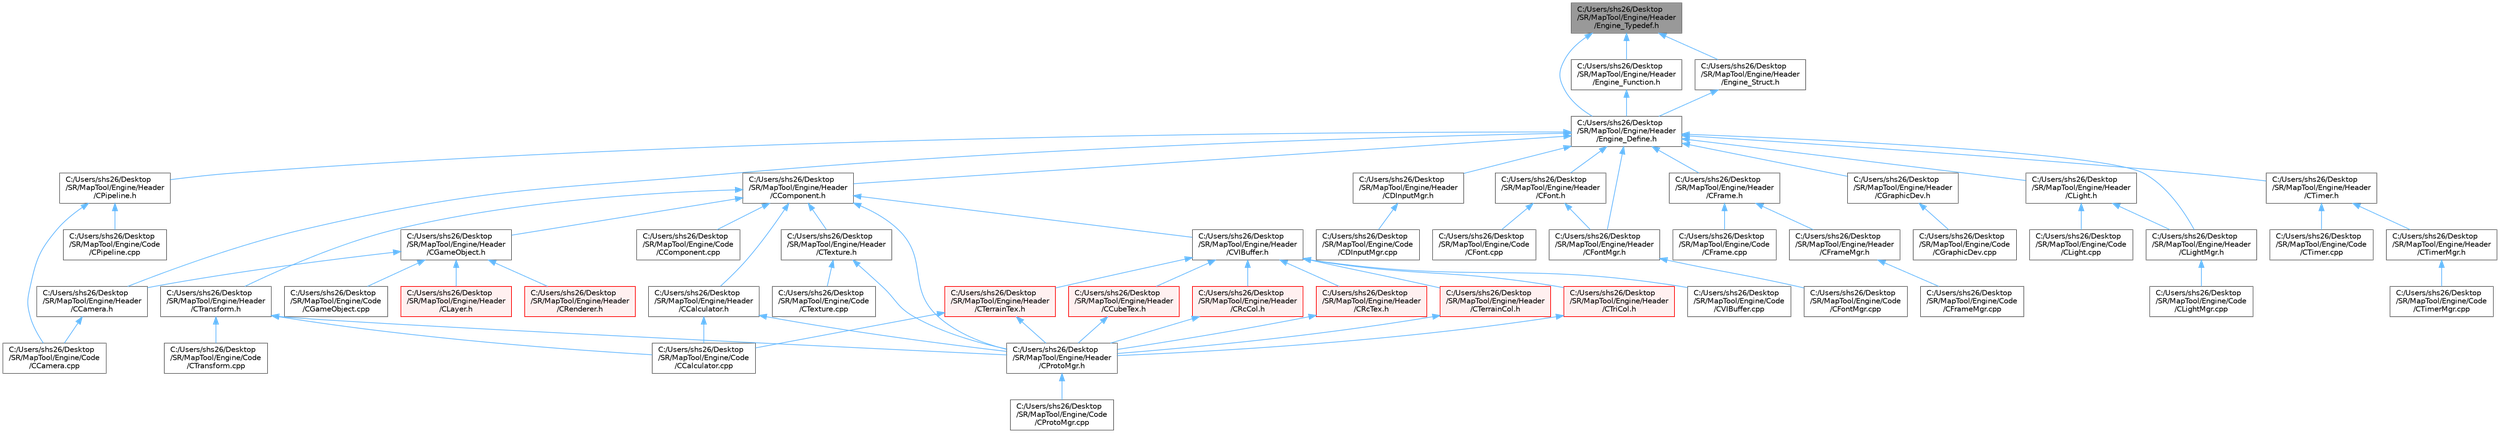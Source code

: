 digraph "C:/Users/shs26/Desktop/SR/MapTool/Engine/Header/Engine_Typedef.h"
{
 // LATEX_PDF_SIZE
  bgcolor="transparent";
  edge [fontname=Helvetica,fontsize=10,labelfontname=Helvetica,labelfontsize=10];
  node [fontname=Helvetica,fontsize=10,shape=box,height=0.2,width=0.4];
  Node1 [id="Node000001",label="C:/Users/shs26/Desktop\l/SR/MapTool/Engine/Header\l/Engine_Typedef.h",height=0.2,width=0.4,color="gray40", fillcolor="grey60", style="filled", fontcolor="black",tooltip=" "];
  Node1 -> Node2 [id="edge1_Node000001_Node000002",dir="back",color="steelblue1",style="solid",tooltip=" "];
  Node2 [id="Node000002",label="C:/Users/shs26/Desktop\l/SR/MapTool/Engine/Header\l/Engine_Define.h",height=0.2,width=0.4,color="grey40", fillcolor="white", style="filled",URL="$_engine___define_8h.html",tooltip=" "];
  Node2 -> Node3 [id="edge2_Node000002_Node000003",dir="back",color="steelblue1",style="solid",tooltip=" "];
  Node3 [id="Node000003",label="C:/Users/shs26/Desktop\l/SR/MapTool/Engine/Header\l/CCamera.h",height=0.2,width=0.4,color="grey40", fillcolor="white", style="filled",URL="$_c_camera_8h.html",tooltip=" "];
  Node3 -> Node4 [id="edge3_Node000003_Node000004",dir="back",color="steelblue1",style="solid",tooltip=" "];
  Node4 [id="Node000004",label="C:/Users/shs26/Desktop\l/SR/MapTool/Engine/Code\l/CCamera.cpp",height=0.2,width=0.4,color="grey40", fillcolor="white", style="filled",URL="$_c_camera_8cpp.html",tooltip=" "];
  Node2 -> Node5 [id="edge4_Node000002_Node000005",dir="back",color="steelblue1",style="solid",tooltip=" "];
  Node5 [id="Node000005",label="C:/Users/shs26/Desktop\l/SR/MapTool/Engine/Header\l/CComponent.h",height=0.2,width=0.4,color="grey40", fillcolor="white", style="filled",URL="$_c_component_8h.html",tooltip=" "];
  Node5 -> Node6 [id="edge5_Node000005_Node000006",dir="back",color="steelblue1",style="solid",tooltip=" "];
  Node6 [id="Node000006",label="C:/Users/shs26/Desktop\l/SR/MapTool/Engine/Code\l/CComponent.cpp",height=0.2,width=0.4,color="grey40", fillcolor="white", style="filled",URL="$_c_component_8cpp.html",tooltip=" "];
  Node5 -> Node7 [id="edge6_Node000005_Node000007",dir="back",color="steelblue1",style="solid",tooltip=" "];
  Node7 [id="Node000007",label="C:/Users/shs26/Desktop\l/SR/MapTool/Engine/Header\l/CCalculator.h",height=0.2,width=0.4,color="grey40", fillcolor="white", style="filled",URL="$_c_calculator_8h.html",tooltip=" "];
  Node7 -> Node8 [id="edge7_Node000007_Node000008",dir="back",color="steelblue1",style="solid",tooltip=" "];
  Node8 [id="Node000008",label="C:/Users/shs26/Desktop\l/SR/MapTool/Engine/Code\l/CCalculator.cpp",height=0.2,width=0.4,color="grey40", fillcolor="white", style="filled",URL="$_c_calculator_8cpp.html",tooltip=" "];
  Node7 -> Node9 [id="edge8_Node000007_Node000009",dir="back",color="steelblue1",style="solid",tooltip=" "];
  Node9 [id="Node000009",label="C:/Users/shs26/Desktop\l/SR/MapTool/Engine/Header\l/CProtoMgr.h",height=0.2,width=0.4,color="grey40", fillcolor="white", style="filled",URL="$_c_proto_mgr_8h.html",tooltip=" "];
  Node9 -> Node10 [id="edge9_Node000009_Node000010",dir="back",color="steelblue1",style="solid",tooltip=" "];
  Node10 [id="Node000010",label="C:/Users/shs26/Desktop\l/SR/MapTool/Engine/Code\l/CProtoMgr.cpp",height=0.2,width=0.4,color="grey40", fillcolor="white", style="filled",URL="$_c_proto_mgr_8cpp.html",tooltip=" "];
  Node5 -> Node11 [id="edge10_Node000005_Node000011",dir="back",color="steelblue1",style="solid",tooltip=" "];
  Node11 [id="Node000011",label="C:/Users/shs26/Desktop\l/SR/MapTool/Engine/Header\l/CGameObject.h",height=0.2,width=0.4,color="grey40", fillcolor="white", style="filled",URL="$_c_game_object_8h.html",tooltip=" "];
  Node11 -> Node12 [id="edge11_Node000011_Node000012",dir="back",color="steelblue1",style="solid",tooltip=" "];
  Node12 [id="Node000012",label="C:/Users/shs26/Desktop\l/SR/MapTool/Engine/Code\l/CGameObject.cpp",height=0.2,width=0.4,color="grey40", fillcolor="white", style="filled",URL="$_c_game_object_8cpp.html",tooltip=" "];
  Node11 -> Node3 [id="edge12_Node000011_Node000003",dir="back",color="steelblue1",style="solid",tooltip=" "];
  Node11 -> Node13 [id="edge13_Node000011_Node000013",dir="back",color="steelblue1",style="solid",tooltip=" "];
  Node13 [id="Node000013",label="C:/Users/shs26/Desktop\l/SR/MapTool/Engine/Header\l/CLayer.h",height=0.2,width=0.4,color="red", fillcolor="#FFF0F0", style="filled",URL="$_c_layer_8h.html",tooltip=" "];
  Node11 -> Node19 [id="edge14_Node000011_Node000019",dir="back",color="steelblue1",style="solid",tooltip=" "];
  Node19 [id="Node000019",label="C:/Users/shs26/Desktop\l/SR/MapTool/Engine/Header\l/CRenderer.h",height=0.2,width=0.4,color="red", fillcolor="#FFF0F0", style="filled",URL="$_c_renderer_8h.html",tooltip=" "];
  Node5 -> Node9 [id="edge15_Node000005_Node000009",dir="back",color="steelblue1",style="solid",tooltip=" "];
  Node5 -> Node21 [id="edge16_Node000005_Node000021",dir="back",color="steelblue1",style="solid",tooltip=" "];
  Node21 [id="Node000021",label="C:/Users/shs26/Desktop\l/SR/MapTool/Engine/Header\l/CTexture.h",height=0.2,width=0.4,color="grey40", fillcolor="white", style="filled",URL="$_c_texture_8h.html",tooltip=" "];
  Node21 -> Node22 [id="edge17_Node000021_Node000022",dir="back",color="steelblue1",style="solid",tooltip=" "];
  Node22 [id="Node000022",label="C:/Users/shs26/Desktop\l/SR/MapTool/Engine/Code\l/CTexture.cpp",height=0.2,width=0.4,color="grey40", fillcolor="white", style="filled",URL="$_c_texture_8cpp.html",tooltip=" "];
  Node21 -> Node9 [id="edge18_Node000021_Node000009",dir="back",color="steelblue1",style="solid",tooltip=" "];
  Node5 -> Node23 [id="edge19_Node000005_Node000023",dir="back",color="steelblue1",style="solid",tooltip=" "];
  Node23 [id="Node000023",label="C:/Users/shs26/Desktop\l/SR/MapTool/Engine/Header\l/CTransform.h",height=0.2,width=0.4,color="grey40", fillcolor="white", style="filled",URL="$_c_transform_8h.html",tooltip=" "];
  Node23 -> Node8 [id="edge20_Node000023_Node000008",dir="back",color="steelblue1",style="solid",tooltip=" "];
  Node23 -> Node24 [id="edge21_Node000023_Node000024",dir="back",color="steelblue1",style="solid",tooltip=" "];
  Node24 [id="Node000024",label="C:/Users/shs26/Desktop\l/SR/MapTool/Engine/Code\l/CTransform.cpp",height=0.2,width=0.4,color="grey40", fillcolor="white", style="filled",URL="$_c_transform_8cpp.html",tooltip=" "];
  Node23 -> Node9 [id="edge22_Node000023_Node000009",dir="back",color="steelblue1",style="solid",tooltip=" "];
  Node5 -> Node25 [id="edge23_Node000005_Node000025",dir="back",color="steelblue1",style="solid",tooltip=" "];
  Node25 [id="Node000025",label="C:/Users/shs26/Desktop\l/SR/MapTool/Engine/Header\l/CVIBuffer.h",height=0.2,width=0.4,color="grey40", fillcolor="white", style="filled",URL="$_c_v_i_buffer_8h.html",tooltip=" "];
  Node25 -> Node26 [id="edge24_Node000025_Node000026",dir="back",color="steelblue1",style="solid",tooltip=" "];
  Node26 [id="Node000026",label="C:/Users/shs26/Desktop\l/SR/MapTool/Engine/Code\l/CVIBuffer.cpp",height=0.2,width=0.4,color="grey40", fillcolor="white", style="filled",URL="$_c_v_i_buffer_8cpp.html",tooltip=" "];
  Node25 -> Node27 [id="edge25_Node000025_Node000027",dir="back",color="steelblue1",style="solid",tooltip=" "];
  Node27 [id="Node000027",label="C:/Users/shs26/Desktop\l/SR/MapTool/Engine/Header\l/CCubeTex.h",height=0.2,width=0.4,color="red", fillcolor="#FFF0F0", style="filled",URL="$_c_cube_tex_8h.html",tooltip=" "];
  Node27 -> Node9 [id="edge26_Node000027_Node000009",dir="back",color="steelblue1",style="solid",tooltip=" "];
  Node25 -> Node29 [id="edge27_Node000025_Node000029",dir="back",color="steelblue1",style="solid",tooltip=" "];
  Node29 [id="Node000029",label="C:/Users/shs26/Desktop\l/SR/MapTool/Engine/Header\l/CRcCol.h",height=0.2,width=0.4,color="red", fillcolor="#FFF0F0", style="filled",URL="$_c_rc_col_8h.html",tooltip=" "];
  Node29 -> Node9 [id="edge28_Node000029_Node000009",dir="back",color="steelblue1",style="solid",tooltip=" "];
  Node25 -> Node31 [id="edge29_Node000025_Node000031",dir="back",color="steelblue1",style="solid",tooltip=" "];
  Node31 [id="Node000031",label="C:/Users/shs26/Desktop\l/SR/MapTool/Engine/Header\l/CRcTex.h",height=0.2,width=0.4,color="red", fillcolor="#FFF0F0", style="filled",URL="$_c_rc_tex_8h.html",tooltip=" "];
  Node31 -> Node9 [id="edge30_Node000031_Node000009",dir="back",color="steelblue1",style="solid",tooltip=" "];
  Node25 -> Node33 [id="edge31_Node000025_Node000033",dir="back",color="steelblue1",style="solid",tooltip=" "];
  Node33 [id="Node000033",label="C:/Users/shs26/Desktop\l/SR/MapTool/Engine/Header\l/CTerrainCol.h",height=0.2,width=0.4,color="red", fillcolor="#FFF0F0", style="filled",URL="$_c_terrain_col_8h.html",tooltip=" "];
  Node33 -> Node9 [id="edge32_Node000033_Node000009",dir="back",color="steelblue1",style="solid",tooltip=" "];
  Node25 -> Node35 [id="edge33_Node000025_Node000035",dir="back",color="steelblue1",style="solid",tooltip=" "];
  Node35 [id="Node000035",label="C:/Users/shs26/Desktop\l/SR/MapTool/Engine/Header\l/CTerrainTex.h",height=0.2,width=0.4,color="red", fillcolor="#FFF0F0", style="filled",URL="$_c_terrain_tex_8h.html",tooltip=" "];
  Node35 -> Node8 [id="edge34_Node000035_Node000008",dir="back",color="steelblue1",style="solid",tooltip=" "];
  Node35 -> Node9 [id="edge35_Node000035_Node000009",dir="back",color="steelblue1",style="solid",tooltip=" "];
  Node25 -> Node37 [id="edge36_Node000025_Node000037",dir="back",color="steelblue1",style="solid",tooltip=" "];
  Node37 [id="Node000037",label="C:/Users/shs26/Desktop\l/SR/MapTool/Engine/Header\l/CTriCol.h",height=0.2,width=0.4,color="red", fillcolor="#FFF0F0", style="filled",URL="$_c_tri_col_8h.html",tooltip=" "];
  Node37 -> Node9 [id="edge37_Node000037_Node000009",dir="back",color="steelblue1",style="solid",tooltip=" "];
  Node2 -> Node39 [id="edge38_Node000002_Node000039",dir="back",color="steelblue1",style="solid",tooltip=" "];
  Node39 [id="Node000039",label="C:/Users/shs26/Desktop\l/SR/MapTool/Engine/Header\l/CDInputMgr.h",height=0.2,width=0.4,color="grey40", fillcolor="white", style="filled",URL="$_c_d_input_mgr_8h.html",tooltip=" "];
  Node39 -> Node40 [id="edge39_Node000039_Node000040",dir="back",color="steelblue1",style="solid",tooltip=" "];
  Node40 [id="Node000040",label="C:/Users/shs26/Desktop\l/SR/MapTool/Engine/Code\l/CDInputMgr.cpp",height=0.2,width=0.4,color="grey40", fillcolor="white", style="filled",URL="$_c_d_input_mgr_8cpp.html",tooltip=" "];
  Node2 -> Node41 [id="edge40_Node000002_Node000041",dir="back",color="steelblue1",style="solid",tooltip=" "];
  Node41 [id="Node000041",label="C:/Users/shs26/Desktop\l/SR/MapTool/Engine/Header\l/CFont.h",height=0.2,width=0.4,color="grey40", fillcolor="white", style="filled",URL="$_c_font_8h.html",tooltip=" "];
  Node41 -> Node42 [id="edge41_Node000041_Node000042",dir="back",color="steelblue1",style="solid",tooltip=" "];
  Node42 [id="Node000042",label="C:/Users/shs26/Desktop\l/SR/MapTool/Engine/Code\l/CFont.cpp",height=0.2,width=0.4,color="grey40", fillcolor="white", style="filled",URL="$_c_font_8cpp.html",tooltip=" "];
  Node41 -> Node43 [id="edge42_Node000041_Node000043",dir="back",color="steelblue1",style="solid",tooltip=" "];
  Node43 [id="Node000043",label="C:/Users/shs26/Desktop\l/SR/MapTool/Engine/Header\l/CFontMgr.h",height=0.2,width=0.4,color="grey40", fillcolor="white", style="filled",URL="$_c_font_mgr_8h.html",tooltip=" "];
  Node43 -> Node44 [id="edge43_Node000043_Node000044",dir="back",color="steelblue1",style="solid",tooltip=" "];
  Node44 [id="Node000044",label="C:/Users/shs26/Desktop\l/SR/MapTool/Engine/Code\l/CFontMgr.cpp",height=0.2,width=0.4,color="grey40", fillcolor="white", style="filled",URL="$_c_font_mgr_8cpp.html",tooltip=" "];
  Node2 -> Node43 [id="edge44_Node000002_Node000043",dir="back",color="steelblue1",style="solid",tooltip=" "];
  Node2 -> Node45 [id="edge45_Node000002_Node000045",dir="back",color="steelblue1",style="solid",tooltip=" "];
  Node45 [id="Node000045",label="C:/Users/shs26/Desktop\l/SR/MapTool/Engine/Header\l/CFrame.h",height=0.2,width=0.4,color="grey40", fillcolor="white", style="filled",URL="$_c_frame_8h.html",tooltip=" "];
  Node45 -> Node46 [id="edge46_Node000045_Node000046",dir="back",color="steelblue1",style="solid",tooltip=" "];
  Node46 [id="Node000046",label="C:/Users/shs26/Desktop\l/SR/MapTool/Engine/Code\l/CFrame.cpp",height=0.2,width=0.4,color="grey40", fillcolor="white", style="filled",URL="$_c_frame_8cpp.html",tooltip=" "];
  Node45 -> Node47 [id="edge47_Node000045_Node000047",dir="back",color="steelblue1",style="solid",tooltip=" "];
  Node47 [id="Node000047",label="C:/Users/shs26/Desktop\l/SR/MapTool/Engine/Header\l/CFrameMgr.h",height=0.2,width=0.4,color="grey40", fillcolor="white", style="filled",URL="$_c_frame_mgr_8h.html",tooltip=" "];
  Node47 -> Node48 [id="edge48_Node000047_Node000048",dir="back",color="steelblue1",style="solid",tooltip=" "];
  Node48 [id="Node000048",label="C:/Users/shs26/Desktop\l/SR/MapTool/Engine/Code\l/CFrameMgr.cpp",height=0.2,width=0.4,color="grey40", fillcolor="white", style="filled",URL="$_c_frame_mgr_8cpp.html",tooltip=" "];
  Node2 -> Node49 [id="edge49_Node000002_Node000049",dir="back",color="steelblue1",style="solid",tooltip=" "];
  Node49 [id="Node000049",label="C:/Users/shs26/Desktop\l/SR/MapTool/Engine/Header\l/CGraphicDev.h",height=0.2,width=0.4,color="grey40", fillcolor="white", style="filled",URL="$_c_graphic_dev_8h.html",tooltip=" "];
  Node49 -> Node50 [id="edge50_Node000049_Node000050",dir="back",color="steelblue1",style="solid",tooltip=" "];
  Node50 [id="Node000050",label="C:/Users/shs26/Desktop\l/SR/MapTool/Engine/Code\l/CGraphicDev.cpp",height=0.2,width=0.4,color="grey40", fillcolor="white", style="filled",URL="$_c_graphic_dev_8cpp.html",tooltip=" "];
  Node2 -> Node51 [id="edge51_Node000002_Node000051",dir="back",color="steelblue1",style="solid",tooltip=" "];
  Node51 [id="Node000051",label="C:/Users/shs26/Desktop\l/SR/MapTool/Engine/Header\l/CLight.h",height=0.2,width=0.4,color="grey40", fillcolor="white", style="filled",URL="$_c_light_8h.html",tooltip=" "];
  Node51 -> Node52 [id="edge52_Node000051_Node000052",dir="back",color="steelblue1",style="solid",tooltip=" "];
  Node52 [id="Node000052",label="C:/Users/shs26/Desktop\l/SR/MapTool/Engine/Code\l/CLight.cpp",height=0.2,width=0.4,color="grey40", fillcolor="white", style="filled",URL="$_c_light_8cpp.html",tooltip=" "];
  Node51 -> Node53 [id="edge53_Node000051_Node000053",dir="back",color="steelblue1",style="solid",tooltip=" "];
  Node53 [id="Node000053",label="C:/Users/shs26/Desktop\l/SR/MapTool/Engine/Header\l/CLightMgr.h",height=0.2,width=0.4,color="grey40", fillcolor="white", style="filled",URL="$_c_light_mgr_8h.html",tooltip=" "];
  Node53 -> Node54 [id="edge54_Node000053_Node000054",dir="back",color="steelblue1",style="solid",tooltip=" "];
  Node54 [id="Node000054",label="C:/Users/shs26/Desktop\l/SR/MapTool/Engine/Code\l/CLightMgr.cpp",height=0.2,width=0.4,color="grey40", fillcolor="white", style="filled",URL="$_c_light_mgr_8cpp.html",tooltip=" "];
  Node2 -> Node53 [id="edge55_Node000002_Node000053",dir="back",color="steelblue1",style="solid",tooltip=" "];
  Node2 -> Node55 [id="edge56_Node000002_Node000055",dir="back",color="steelblue1",style="solid",tooltip=" "];
  Node55 [id="Node000055",label="C:/Users/shs26/Desktop\l/SR/MapTool/Engine/Header\l/CPipeline.h",height=0.2,width=0.4,color="grey40", fillcolor="white", style="filled",URL="$_c_pipeline_8h.html",tooltip=" "];
  Node55 -> Node4 [id="edge57_Node000055_Node000004",dir="back",color="steelblue1",style="solid",tooltip=" "];
  Node55 -> Node56 [id="edge58_Node000055_Node000056",dir="back",color="steelblue1",style="solid",tooltip=" "];
  Node56 [id="Node000056",label="C:/Users/shs26/Desktop\l/SR/MapTool/Engine/Code\l/CPipeline.cpp",height=0.2,width=0.4,color="grey40", fillcolor="white", style="filled",URL="$_c_pipeline_8cpp.html",tooltip=" "];
  Node2 -> Node57 [id="edge59_Node000002_Node000057",dir="back",color="steelblue1",style="solid",tooltip=" "];
  Node57 [id="Node000057",label="C:/Users/shs26/Desktop\l/SR/MapTool/Engine/Header\l/CTimer.h",height=0.2,width=0.4,color="grey40", fillcolor="white", style="filled",URL="$_c_timer_8h.html",tooltip=" "];
  Node57 -> Node58 [id="edge60_Node000057_Node000058",dir="back",color="steelblue1",style="solid",tooltip=" "];
  Node58 [id="Node000058",label="C:/Users/shs26/Desktop\l/SR/MapTool/Engine/Code\l/CTimer.cpp",height=0.2,width=0.4,color="grey40", fillcolor="white", style="filled",URL="$_c_timer_8cpp.html",tooltip=" "];
  Node57 -> Node59 [id="edge61_Node000057_Node000059",dir="back",color="steelblue1",style="solid",tooltip=" "];
  Node59 [id="Node000059",label="C:/Users/shs26/Desktop\l/SR/MapTool/Engine/Header\l/CTimerMgr.h",height=0.2,width=0.4,color="grey40", fillcolor="white", style="filled",URL="$_c_timer_mgr_8h.html",tooltip=" "];
  Node59 -> Node60 [id="edge62_Node000059_Node000060",dir="back",color="steelblue1",style="solid",tooltip=" "];
  Node60 [id="Node000060",label="C:/Users/shs26/Desktop\l/SR/MapTool/Engine/Code\l/CTimerMgr.cpp",height=0.2,width=0.4,color="grey40", fillcolor="white", style="filled",URL="$_c_timer_mgr_8cpp.html",tooltip=" "];
  Node1 -> Node61 [id="edge63_Node000001_Node000061",dir="back",color="steelblue1",style="solid",tooltip=" "];
  Node61 [id="Node000061",label="C:/Users/shs26/Desktop\l/SR/MapTool/Engine/Header\l/Engine_Function.h",height=0.2,width=0.4,color="grey40", fillcolor="white", style="filled",URL="$_engine___function_8h.html",tooltip=" "];
  Node61 -> Node2 [id="edge64_Node000061_Node000002",dir="back",color="steelblue1",style="solid",tooltip=" "];
  Node1 -> Node62 [id="edge65_Node000001_Node000062",dir="back",color="steelblue1",style="solid",tooltip=" "];
  Node62 [id="Node000062",label="C:/Users/shs26/Desktop\l/SR/MapTool/Engine/Header\l/Engine_Struct.h",height=0.2,width=0.4,color="grey40", fillcolor="white", style="filled",URL="$_engine___struct_8h.html",tooltip=" "];
  Node62 -> Node2 [id="edge66_Node000062_Node000002",dir="back",color="steelblue1",style="solid",tooltip=" "];
}
